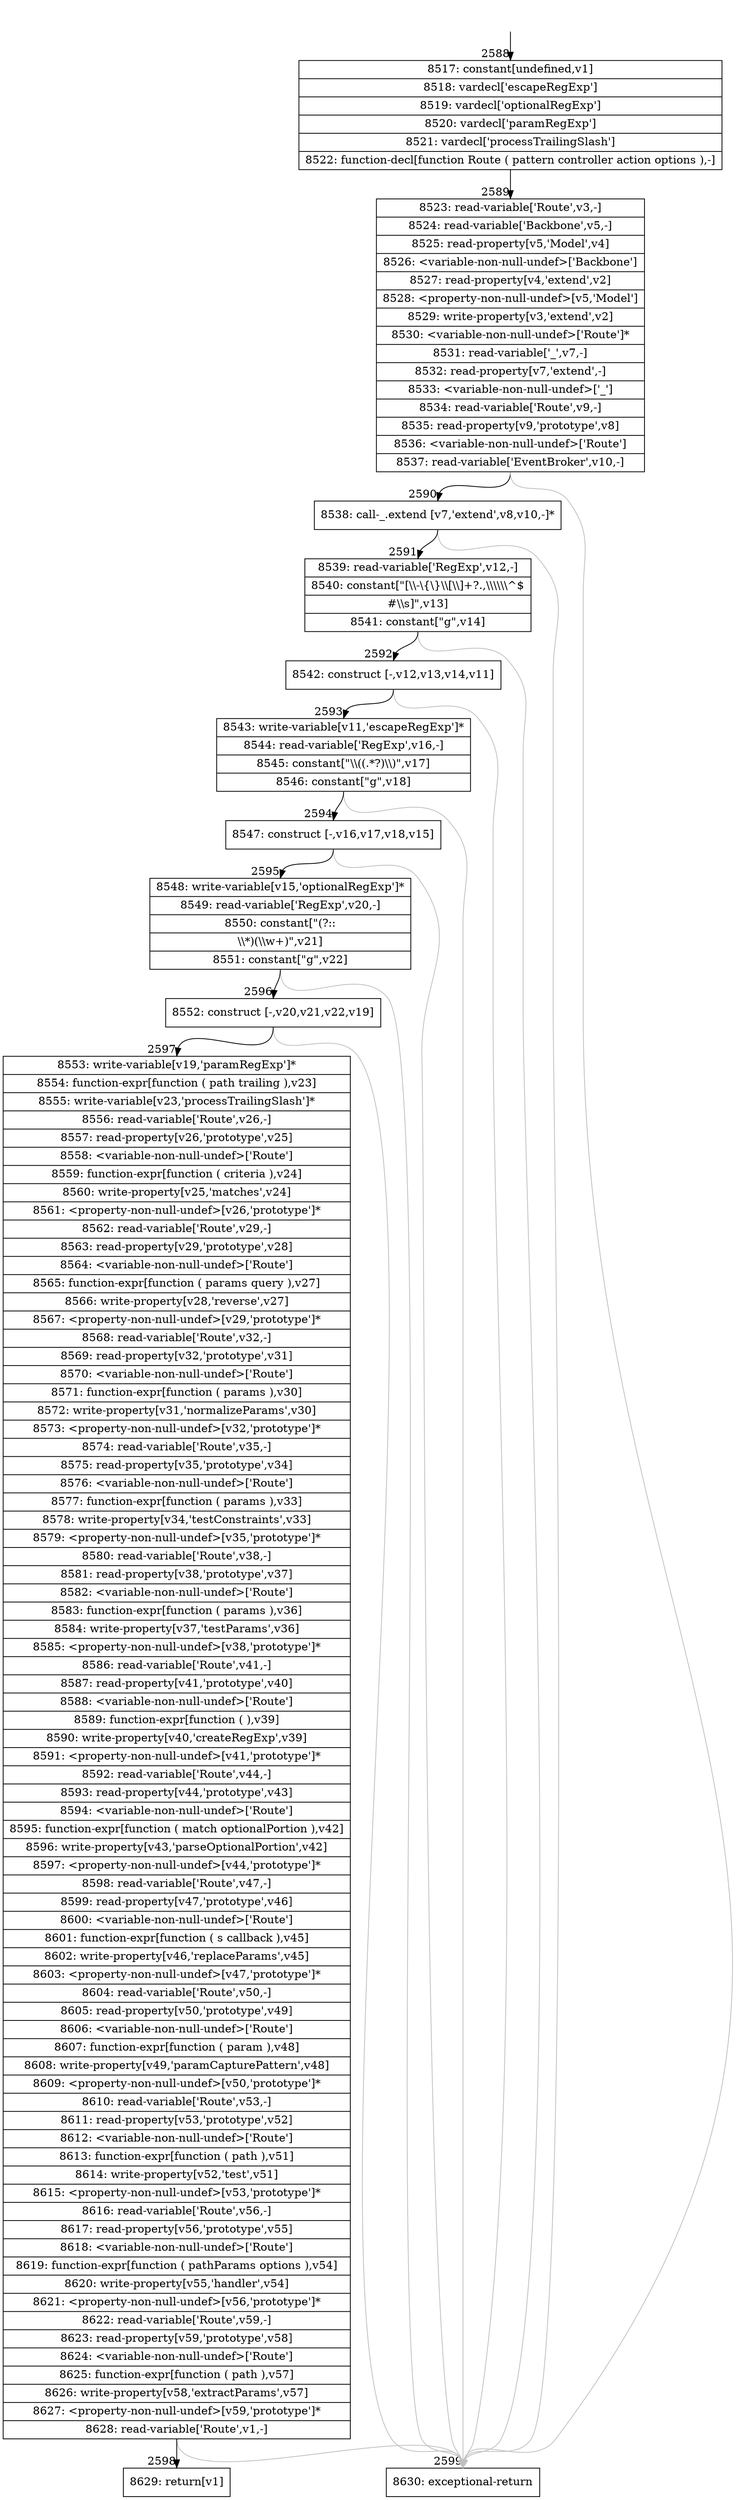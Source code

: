 digraph {
rankdir="TD"
BB_entry186[shape=none,label=""];
BB_entry186 -> BB2588 [tailport=s, headport=n, headlabel="    2588"]
BB2588 [shape=record label="{8517: constant[undefined,v1]|8518: vardecl['escapeRegExp']|8519: vardecl['optionalRegExp']|8520: vardecl['paramRegExp']|8521: vardecl['processTrailingSlash']|8522: function-decl[function Route ( pattern controller action options ),-]}" ] 
BB2588 -> BB2589 [tailport=s, headport=n, headlabel="      2589"]
BB2589 [shape=record label="{8523: read-variable['Route',v3,-]|8524: read-variable['Backbone',v5,-]|8525: read-property[v5,'Model',v4]|8526: \<variable-non-null-undef\>['Backbone']|8527: read-property[v4,'extend',v2]|8528: \<property-non-null-undef\>[v5,'Model']|8529: write-property[v3,'extend',v2]|8530: \<variable-non-null-undef\>['Route']*|8531: read-variable['_',v7,-]|8532: read-property[v7,'extend',-]|8533: \<variable-non-null-undef\>['_']|8534: read-variable['Route',v9,-]|8535: read-property[v9,'prototype',v8]|8536: \<variable-non-null-undef\>['Route']|8537: read-variable['EventBroker',v10,-]}" ] 
BB2589 -> BB2590 [tailport=s, headport=n, headlabel="      2590"]
BB2589 -> BB2599 [tailport=s, headport=n, color=gray, headlabel="      2599"]
BB2590 [shape=record label="{8538: call-_.extend [v7,'extend',v8,v10,-]*}" ] 
BB2590 -> BB2591 [tailport=s, headport=n, headlabel="      2591"]
BB2590 -> BB2599 [tailport=s, headport=n, color=gray]
BB2591 [shape=record label="{8539: read-variable['RegExp',v12,-]|8540: constant[\"[\\\\-\\\{\\\}\\\\[\\\\]+?.,\\\\\\\\\\\\^$|#\\\\s]\",v13]|8541: constant[\"g\",v14]}" ] 
BB2591 -> BB2592 [tailport=s, headport=n, headlabel="      2592"]
BB2591 -> BB2599 [tailport=s, headport=n, color=gray]
BB2592 [shape=record label="{8542: construct [-,v12,v13,v14,v11]}" ] 
BB2592 -> BB2593 [tailport=s, headport=n, headlabel="      2593"]
BB2592 -> BB2599 [tailport=s, headport=n, color=gray]
BB2593 [shape=record label="{8543: write-variable[v11,'escapeRegExp']*|8544: read-variable['RegExp',v16,-]|8545: constant[\"\\\\((.*?)\\\\)\",v17]|8546: constant[\"g\",v18]}" ] 
BB2593 -> BB2594 [tailport=s, headport=n, headlabel="      2594"]
BB2593 -> BB2599 [tailport=s, headport=n, color=gray]
BB2594 [shape=record label="{8547: construct [-,v16,v17,v18,v15]}" ] 
BB2594 -> BB2595 [tailport=s, headport=n, headlabel="      2595"]
BB2594 -> BB2599 [tailport=s, headport=n, color=gray]
BB2595 [shape=record label="{8548: write-variable[v15,'optionalRegExp']*|8549: read-variable['RegExp',v20,-]|8550: constant[\"(?::|\\\\*)(\\\\w+)\",v21]|8551: constant[\"g\",v22]}" ] 
BB2595 -> BB2596 [tailport=s, headport=n, headlabel="      2596"]
BB2595 -> BB2599 [tailport=s, headport=n, color=gray]
BB2596 [shape=record label="{8552: construct [-,v20,v21,v22,v19]}" ] 
BB2596 -> BB2597 [tailport=s, headport=n, headlabel="      2597"]
BB2596 -> BB2599 [tailport=s, headport=n, color=gray]
BB2597 [shape=record label="{8553: write-variable[v19,'paramRegExp']*|8554: function-expr[function ( path trailing ),v23]|8555: write-variable[v23,'processTrailingSlash']*|8556: read-variable['Route',v26,-]|8557: read-property[v26,'prototype',v25]|8558: \<variable-non-null-undef\>['Route']|8559: function-expr[function ( criteria ),v24]|8560: write-property[v25,'matches',v24]|8561: \<property-non-null-undef\>[v26,'prototype']*|8562: read-variable['Route',v29,-]|8563: read-property[v29,'prototype',v28]|8564: \<variable-non-null-undef\>['Route']|8565: function-expr[function ( params query ),v27]|8566: write-property[v28,'reverse',v27]|8567: \<property-non-null-undef\>[v29,'prototype']*|8568: read-variable['Route',v32,-]|8569: read-property[v32,'prototype',v31]|8570: \<variable-non-null-undef\>['Route']|8571: function-expr[function ( params ),v30]|8572: write-property[v31,'normalizeParams',v30]|8573: \<property-non-null-undef\>[v32,'prototype']*|8574: read-variable['Route',v35,-]|8575: read-property[v35,'prototype',v34]|8576: \<variable-non-null-undef\>['Route']|8577: function-expr[function ( params ),v33]|8578: write-property[v34,'testConstraints',v33]|8579: \<property-non-null-undef\>[v35,'prototype']*|8580: read-variable['Route',v38,-]|8581: read-property[v38,'prototype',v37]|8582: \<variable-non-null-undef\>['Route']|8583: function-expr[function ( params ),v36]|8584: write-property[v37,'testParams',v36]|8585: \<property-non-null-undef\>[v38,'prototype']*|8586: read-variable['Route',v41,-]|8587: read-property[v41,'prototype',v40]|8588: \<variable-non-null-undef\>['Route']|8589: function-expr[function ( ),v39]|8590: write-property[v40,'createRegExp',v39]|8591: \<property-non-null-undef\>[v41,'prototype']*|8592: read-variable['Route',v44,-]|8593: read-property[v44,'prototype',v43]|8594: \<variable-non-null-undef\>['Route']|8595: function-expr[function ( match optionalPortion ),v42]|8596: write-property[v43,'parseOptionalPortion',v42]|8597: \<property-non-null-undef\>[v44,'prototype']*|8598: read-variable['Route',v47,-]|8599: read-property[v47,'prototype',v46]|8600: \<variable-non-null-undef\>['Route']|8601: function-expr[function ( s callback ),v45]|8602: write-property[v46,'replaceParams',v45]|8603: \<property-non-null-undef\>[v47,'prototype']*|8604: read-variable['Route',v50,-]|8605: read-property[v50,'prototype',v49]|8606: \<variable-non-null-undef\>['Route']|8607: function-expr[function ( param ),v48]|8608: write-property[v49,'paramCapturePattern',v48]|8609: \<property-non-null-undef\>[v50,'prototype']*|8610: read-variable['Route',v53,-]|8611: read-property[v53,'prototype',v52]|8612: \<variable-non-null-undef\>['Route']|8613: function-expr[function ( path ),v51]|8614: write-property[v52,'test',v51]|8615: \<property-non-null-undef\>[v53,'prototype']*|8616: read-variable['Route',v56,-]|8617: read-property[v56,'prototype',v55]|8618: \<variable-non-null-undef\>['Route']|8619: function-expr[function ( pathParams options ),v54]|8620: write-property[v55,'handler',v54]|8621: \<property-non-null-undef\>[v56,'prototype']*|8622: read-variable['Route',v59,-]|8623: read-property[v59,'prototype',v58]|8624: \<variable-non-null-undef\>['Route']|8625: function-expr[function ( path ),v57]|8626: write-property[v58,'extractParams',v57]|8627: \<property-non-null-undef\>[v59,'prototype']*|8628: read-variable['Route',v1,-]}" ] 
BB2597 -> BB2598 [tailport=s, headport=n, headlabel="      2598"]
BB2597 -> BB2599 [tailport=s, headport=n, color=gray]
BB2598 [shape=record label="{8629: return[v1]}" ] 
BB2599 [shape=record label="{8630: exceptional-return}" ] 
//#$~ 2295
}
